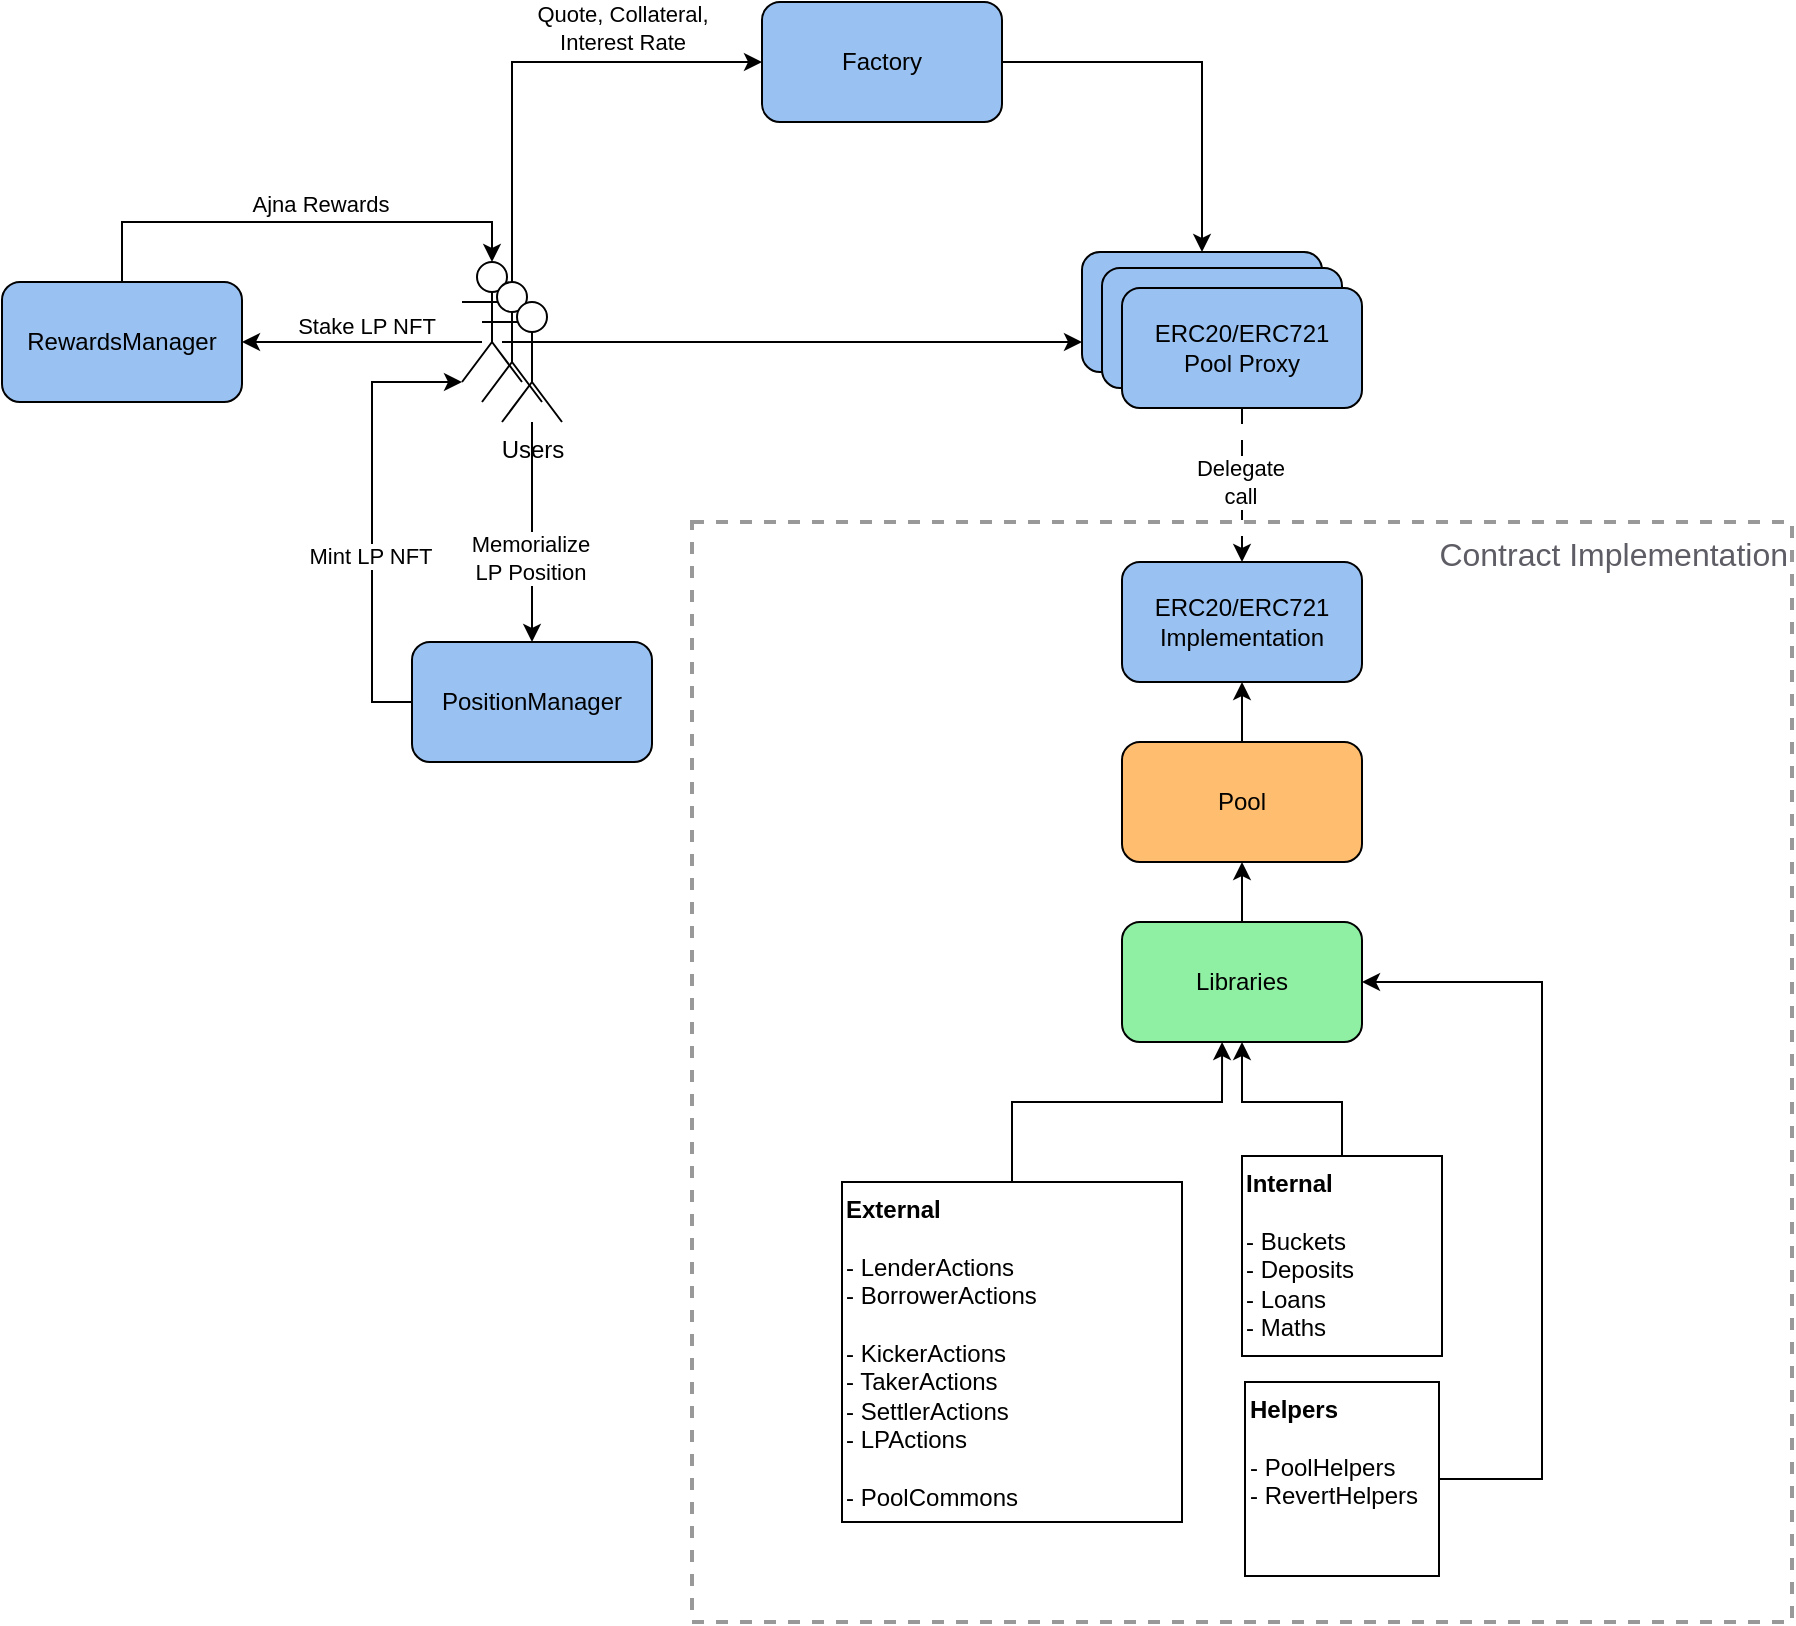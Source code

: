 <mxfile version="21.1.8" type="device">
  <diagram name="Page-1" id="Y5Dy5y8HCZtxOkdbCjPi">
    <mxGraphModel dx="1434" dy="790" grid="1" gridSize="10" guides="1" tooltips="1" connect="1" arrows="1" fold="1" page="1" pageScale="1" pageWidth="850" pageHeight="1100" math="0" shadow="0">
      <root>
        <mxCell id="0" />
        <mxCell id="1" parent="0" />
        <mxCell id="WP717TL4ayzGOpwllOKb-4" value="" style="shape=umlActor;verticalLabelPosition=bottom;verticalAlign=top;html=1;outlineConnect=0;" vertex="1" parent="1">
          <mxGeometry x="260" y="350" width="30" height="60" as="geometry" />
        </mxCell>
        <mxCell id="WP717TL4ayzGOpwllOKb-13" style="edgeStyle=orthogonalEdgeStyle;rounded=0;orthogonalLoop=1;jettySize=auto;html=1;entryX=1;entryY=0.5;entryDx=0;entryDy=0;" edge="1" parent="1" source="WP717TL4ayzGOpwllOKb-5" target="WP717TL4ayzGOpwllOKb-11">
          <mxGeometry relative="1" as="geometry" />
        </mxCell>
        <mxCell id="WP717TL4ayzGOpwllOKb-14" value="Stake LP NFT" style="edgeLabel;html=1;align=center;verticalAlign=middle;resizable=0;points=[];" vertex="1" connectable="0" parent="WP717TL4ayzGOpwllOKb-13">
          <mxGeometry x="0.25" y="2" relative="1" as="geometry">
            <mxPoint x="17" y="-10" as="offset" />
          </mxGeometry>
        </mxCell>
        <mxCell id="WP717TL4ayzGOpwllOKb-23" style="edgeStyle=orthogonalEdgeStyle;rounded=0;orthogonalLoop=1;jettySize=auto;html=1;exitX=0.5;exitY=0;exitDx=0;exitDy=0;exitPerimeter=0;entryX=0;entryY=0.5;entryDx=0;entryDy=0;" edge="1" parent="1" source="WP717TL4ayzGOpwllOKb-5" target="WP717TL4ayzGOpwllOKb-22">
          <mxGeometry relative="1" as="geometry" />
        </mxCell>
        <mxCell id="WP717TL4ayzGOpwllOKb-24" value="&lt;div&gt;Quote, Collateral,&lt;/div&gt;&lt;div&gt;Interest Rate&lt;br&gt;&lt;/div&gt;" style="edgeLabel;html=1;align=center;verticalAlign=middle;resizable=0;points=[];" vertex="1" connectable="0" parent="WP717TL4ayzGOpwllOKb-23">
          <mxGeometry x="0.311" y="-1" relative="1" as="geometry">
            <mxPoint x="11" y="-18" as="offset" />
          </mxGeometry>
        </mxCell>
        <mxCell id="WP717TL4ayzGOpwllOKb-5" value="" style="shape=umlActor;verticalLabelPosition=bottom;verticalAlign=top;html=1;outlineConnect=0;" vertex="1" parent="1">
          <mxGeometry x="270" y="360" width="30" height="60" as="geometry" />
        </mxCell>
        <mxCell id="WP717TL4ayzGOpwllOKb-8" style="edgeStyle=orthogonalEdgeStyle;rounded=0;orthogonalLoop=1;jettySize=auto;html=1;entryX=0.5;entryY=0;entryDx=0;entryDy=0;" edge="1" parent="1" source="WP717TL4ayzGOpwllOKb-6" target="WP717TL4ayzGOpwllOKb-7">
          <mxGeometry relative="1" as="geometry" />
        </mxCell>
        <mxCell id="WP717TL4ayzGOpwllOKb-9" value="&lt;div&gt;Memorialize&lt;/div&gt;&lt;div&gt;LP Position&lt;/div&gt;" style="edgeLabel;html=1;align=center;verticalAlign=middle;resizable=0;points=[];" vertex="1" connectable="0" parent="WP717TL4ayzGOpwllOKb-8">
          <mxGeometry x="0.236" relative="1" as="geometry">
            <mxPoint x="-1" as="offset" />
          </mxGeometry>
        </mxCell>
        <mxCell id="WP717TL4ayzGOpwllOKb-31" style="edgeStyle=orthogonalEdgeStyle;rounded=0;orthogonalLoop=1;jettySize=auto;html=1;exitX=1;exitY=0.333;exitDx=0;exitDy=0;exitPerimeter=0;entryX=0;entryY=0.75;entryDx=0;entryDy=0;" edge="1" parent="1" source="WP717TL4ayzGOpwllOKb-6" target="WP717TL4ayzGOpwllOKb-25">
          <mxGeometry relative="1" as="geometry" />
        </mxCell>
        <mxCell id="WP717TL4ayzGOpwllOKb-6" value="Users" style="shape=umlActor;verticalLabelPosition=bottom;verticalAlign=top;html=1;outlineConnect=0;" vertex="1" parent="1">
          <mxGeometry x="280" y="370" width="30" height="60" as="geometry" />
        </mxCell>
        <mxCell id="WP717TL4ayzGOpwllOKb-17" style="edgeStyle=orthogonalEdgeStyle;rounded=0;orthogonalLoop=1;jettySize=auto;html=1;entryX=0;entryY=1;entryDx=0;entryDy=0;entryPerimeter=0;exitX=0;exitY=0.5;exitDx=0;exitDy=0;" edge="1" parent="1" source="WP717TL4ayzGOpwllOKb-7" target="WP717TL4ayzGOpwllOKb-4">
          <mxGeometry relative="1" as="geometry">
            <Array as="points">
              <mxPoint x="215" y="570" />
              <mxPoint x="215" y="410" />
            </Array>
          </mxGeometry>
        </mxCell>
        <mxCell id="WP717TL4ayzGOpwllOKb-18" value="Mint LP NFT" style="edgeLabel;html=1;align=center;verticalAlign=middle;resizable=0;points=[];" vertex="1" connectable="0" parent="WP717TL4ayzGOpwllOKb-17">
          <mxGeometry x="0.067" y="-4" relative="1" as="geometry">
            <mxPoint x="-5" y="27" as="offset" />
          </mxGeometry>
        </mxCell>
        <mxCell id="WP717TL4ayzGOpwllOKb-7" value="PositionManager" style="rounded=1;whiteSpace=wrap;html=1;fillColor=#99c1f1;" vertex="1" parent="1">
          <mxGeometry x="235" y="540" width="120" height="60" as="geometry" />
        </mxCell>
        <mxCell id="WP717TL4ayzGOpwllOKb-19" style="edgeStyle=orthogonalEdgeStyle;rounded=0;orthogonalLoop=1;jettySize=auto;html=1;entryX=0.5;entryY=0;entryDx=0;entryDy=0;entryPerimeter=0;exitX=0.5;exitY=0;exitDx=0;exitDy=0;" edge="1" parent="1" source="WP717TL4ayzGOpwllOKb-11" target="WP717TL4ayzGOpwllOKb-4">
          <mxGeometry relative="1" as="geometry" />
        </mxCell>
        <mxCell id="WP717TL4ayzGOpwllOKb-21" value="Ajna Rewards" style="edgeLabel;html=1;align=center;verticalAlign=middle;resizable=0;points=[];" vertex="1" connectable="0" parent="WP717TL4ayzGOpwllOKb-19">
          <mxGeometry x="-0.123" y="-1" relative="1" as="geometry">
            <mxPoint x="26" y="-10" as="offset" />
          </mxGeometry>
        </mxCell>
        <mxCell id="WP717TL4ayzGOpwllOKb-11" value="RewardsManager" style="rounded=1;whiteSpace=wrap;html=1;fillColor=#99c1f1;" vertex="1" parent="1">
          <mxGeometry x="30" y="360" width="120" height="60" as="geometry" />
        </mxCell>
        <mxCell id="WP717TL4ayzGOpwllOKb-28" style="edgeStyle=orthogonalEdgeStyle;rounded=0;orthogonalLoop=1;jettySize=auto;html=1;entryX=0.5;entryY=0;entryDx=0;entryDy=0;" edge="1" parent="1" source="WP717TL4ayzGOpwllOKb-22" target="WP717TL4ayzGOpwllOKb-25">
          <mxGeometry relative="1" as="geometry" />
        </mxCell>
        <mxCell id="WP717TL4ayzGOpwllOKb-22" value="Factory" style="rounded=1;whiteSpace=wrap;html=1;fillColor=#99c1f1;" vertex="1" parent="1">
          <mxGeometry x="410" y="220" width="120" height="60" as="geometry" />
        </mxCell>
        <mxCell id="WP717TL4ayzGOpwllOKb-25" value="" style="rounded=1;whiteSpace=wrap;html=1;fillColor=#99c1f1;" vertex="1" parent="1">
          <mxGeometry x="570" y="345" width="120" height="60" as="geometry" />
        </mxCell>
        <mxCell id="WP717TL4ayzGOpwllOKb-26" value="" style="rounded=1;whiteSpace=wrap;html=1;fillColor=#99c1f1;" vertex="1" parent="1">
          <mxGeometry x="580" y="353" width="120" height="60" as="geometry" />
        </mxCell>
        <mxCell id="WP717TL4ayzGOpwllOKb-41" style="edgeStyle=orthogonalEdgeStyle;rounded=0;orthogonalLoop=1;jettySize=auto;html=1;entryX=0.5;entryY=0;entryDx=0;entryDy=0;dashed=1;dashPattern=8 8;" edge="1" parent="1" source="WP717TL4ayzGOpwllOKb-27" target="WP717TL4ayzGOpwllOKb-32">
          <mxGeometry relative="1" as="geometry" />
        </mxCell>
        <mxCell id="WP717TL4ayzGOpwllOKb-27" value="&lt;div&gt;ERC20/ERC721&lt;/div&gt;&lt;div&gt;Pool Proxy&lt;br&gt;&lt;/div&gt;" style="rounded=1;whiteSpace=wrap;html=1;fillColor=#99c1f1;" vertex="1" parent="1">
          <mxGeometry x="590" y="363" width="120" height="60" as="geometry" />
        </mxCell>
        <mxCell id="WP717TL4ayzGOpwllOKb-32" value="&lt;div&gt;ERC20/ERC721&lt;/div&gt;&lt;div&gt;Implementation&lt;br&gt;&lt;/div&gt;" style="rounded=1;whiteSpace=wrap;html=1;fillColor=#99c1f1;" vertex="1" parent="1">
          <mxGeometry x="590" y="500" width="120" height="60" as="geometry" />
        </mxCell>
        <mxCell id="WP717TL4ayzGOpwllOKb-40" style="edgeStyle=orthogonalEdgeStyle;rounded=0;orthogonalLoop=1;jettySize=auto;html=1;entryX=0.5;entryY=1;entryDx=0;entryDy=0;" edge="1" parent="1" source="WP717TL4ayzGOpwllOKb-33" target="WP717TL4ayzGOpwllOKb-32">
          <mxGeometry relative="1" as="geometry" />
        </mxCell>
        <mxCell id="WP717TL4ayzGOpwllOKb-33" value="Pool" style="rounded=1;whiteSpace=wrap;html=1;fillColor=#ffbe6f;" vertex="1" parent="1">
          <mxGeometry x="590" y="590" width="120" height="60" as="geometry" />
        </mxCell>
        <mxCell id="WP717TL4ayzGOpwllOKb-39" style="edgeStyle=orthogonalEdgeStyle;rounded=0;orthogonalLoop=1;jettySize=auto;html=1;entryX=0.5;entryY=1;entryDx=0;entryDy=0;" edge="1" parent="1" source="WP717TL4ayzGOpwllOKb-34" target="WP717TL4ayzGOpwllOKb-33">
          <mxGeometry relative="1" as="geometry" />
        </mxCell>
        <mxCell id="WP717TL4ayzGOpwllOKb-34" value="Libraries" style="rounded=1;whiteSpace=wrap;html=1;fillColor=#8ff0a4;" vertex="1" parent="1">
          <mxGeometry x="590" y="680" width="120" height="60" as="geometry" />
        </mxCell>
        <mxCell id="WP717TL4ayzGOpwllOKb-42" value="&lt;div&gt;Delegate&lt;/div&gt;&lt;div&gt;call&lt;/div&gt;" style="edgeLabel;html=1;align=center;verticalAlign=middle;resizable=0;points=[];" vertex="1" connectable="0" parent="1">
          <mxGeometry x="649" y="456" as="geometry">
            <mxPoint y="4" as="offset" />
          </mxGeometry>
        </mxCell>
        <mxCell id="WP717TL4ayzGOpwllOKb-46" style="edgeStyle=orthogonalEdgeStyle;rounded=0;orthogonalLoop=1;jettySize=auto;html=1;entryX=0.417;entryY=1;entryDx=0;entryDy=0;entryPerimeter=0;" edge="1" parent="1" source="WP717TL4ayzGOpwllOKb-43" target="WP717TL4ayzGOpwllOKb-34">
          <mxGeometry relative="1" as="geometry">
            <Array as="points">
              <mxPoint x="535" y="770" />
              <mxPoint x="640" y="770" />
            </Array>
          </mxGeometry>
        </mxCell>
        <mxCell id="WP717TL4ayzGOpwllOKb-43" value="&lt;div align=&quot;left&quot;&gt;&lt;b&gt;External&lt;/b&gt;&lt;/div&gt;&lt;div align=&quot;left&quot;&gt;&lt;b&gt;&lt;br&gt;&lt;/b&gt;&lt;/div&gt;&lt;div align=&quot;left&quot;&gt;- LenderActions&lt;/div&gt;&lt;div align=&quot;left&quot;&gt;- BorrowerActions&lt;/div&gt;&lt;div align=&quot;left&quot;&gt;&lt;br&gt;&lt;/div&gt;&lt;div align=&quot;left&quot;&gt;- KickerActions&lt;/div&gt;&lt;div align=&quot;left&quot;&gt;- TakerActions&lt;/div&gt;&lt;div align=&quot;left&quot;&gt;- SettlerActions&lt;/div&gt;&lt;div align=&quot;left&quot;&gt;- LPActions&lt;/div&gt;&lt;div align=&quot;left&quot;&gt;&lt;br&gt;&lt;/div&gt;&lt;div align=&quot;left&quot;&gt;- PoolCommons&lt;/div&gt;" style="whiteSpace=wrap;html=1;aspect=fixed;align=left;verticalAlign=top;" vertex="1" parent="1">
          <mxGeometry x="450" y="810" width="170" height="170" as="geometry" />
        </mxCell>
        <mxCell id="WP717TL4ayzGOpwllOKb-49" style="edgeStyle=orthogonalEdgeStyle;rounded=0;orthogonalLoop=1;jettySize=auto;html=1;entryX=0.5;entryY=1;entryDx=0;entryDy=0;" edge="1" parent="1" source="WP717TL4ayzGOpwllOKb-44" target="WP717TL4ayzGOpwllOKb-34">
          <mxGeometry relative="1" as="geometry">
            <Array as="points">
              <mxPoint x="700" y="770" />
              <mxPoint x="650" y="770" />
            </Array>
          </mxGeometry>
        </mxCell>
        <mxCell id="WP717TL4ayzGOpwllOKb-44" value="&lt;div align=&quot;left&quot;&gt;&lt;b&gt;Internal&lt;/b&gt;&lt;/div&gt;&lt;div align=&quot;left&quot;&gt;&lt;b&gt;&lt;br&gt;&lt;/b&gt;&lt;/div&gt;&lt;div align=&quot;left&quot;&gt;- Buckets&lt;/div&gt;&lt;div align=&quot;left&quot;&gt;- Deposits&lt;/div&gt;&lt;div align=&quot;left&quot;&gt;- Loans&lt;/div&gt;&lt;div align=&quot;left&quot;&gt;- Maths&lt;br&gt;&lt;/div&gt;" style="whiteSpace=wrap;html=1;aspect=fixed;align=left;verticalAlign=top;" vertex="1" parent="1">
          <mxGeometry x="650" y="797" width="100" height="100" as="geometry" />
        </mxCell>
        <mxCell id="WP717TL4ayzGOpwllOKb-50" style="edgeStyle=orthogonalEdgeStyle;rounded=0;orthogonalLoop=1;jettySize=auto;html=1;entryX=1;entryY=0.5;entryDx=0;entryDy=0;" edge="1" parent="1" source="WP717TL4ayzGOpwllOKb-45" target="WP717TL4ayzGOpwllOKb-34">
          <mxGeometry relative="1" as="geometry">
            <Array as="points">
              <mxPoint x="800" y="959" />
              <mxPoint x="800" y="710" />
            </Array>
          </mxGeometry>
        </mxCell>
        <mxCell id="WP717TL4ayzGOpwllOKb-45" value="&lt;div align=&quot;left&quot;&gt;&lt;b&gt;Helpers&lt;/b&gt;&lt;/div&gt;&lt;div align=&quot;left&quot;&gt;&lt;b&gt;&lt;br&gt;&lt;/b&gt;&lt;/div&gt;&lt;div align=&quot;left&quot;&gt;- PoolHelpers&lt;/div&gt;&lt;div align=&quot;left&quot;&gt;- RevertHelpers&lt;/div&gt;" style="whiteSpace=wrap;html=1;aspect=fixed;align=left;verticalAlign=top;" vertex="1" parent="1">
          <mxGeometry x="651.5" y="910" width="97" height="97" as="geometry" />
        </mxCell>
        <mxCell id="WP717TL4ayzGOpwllOKb-51" value="&lt;div style=&quot;font-size: 16px;&quot;&gt;&lt;font color=&quot;#5e5c64&quot;&gt;Contract Implementation&lt;br&gt;&lt;/font&gt;&lt;/div&gt;" style="whiteSpace=wrap;html=1;aspect=fixed;fillColor=none;dashed=1;strokeWidth=2;strokeColor=#999999;align=right;verticalAlign=top;" vertex="1" parent="1">
          <mxGeometry x="375" y="480" width="550" height="550" as="geometry" />
        </mxCell>
      </root>
    </mxGraphModel>
  </diagram>
</mxfile>
